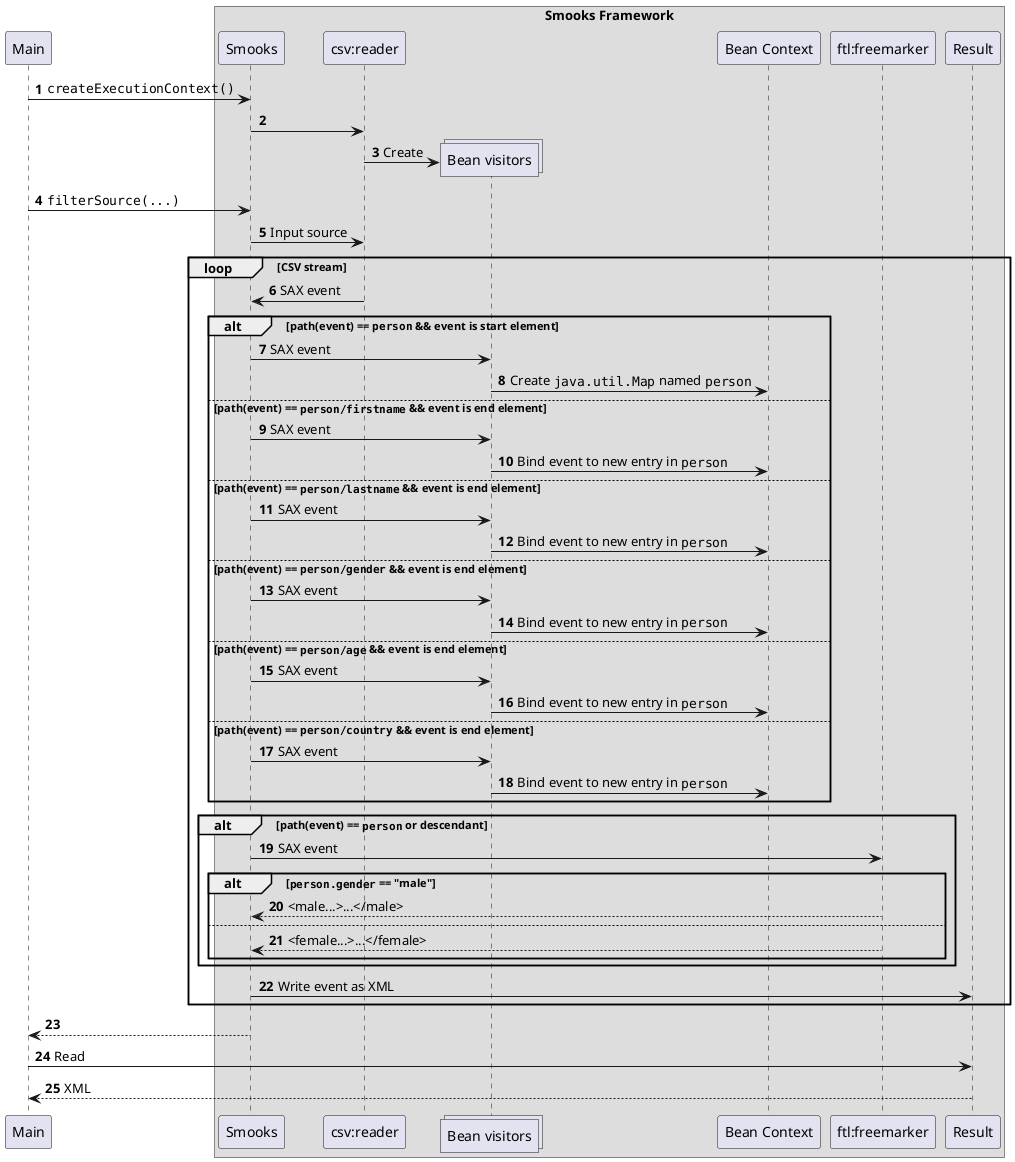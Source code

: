 @startuml
participant Main
box Smooks Framework
participant Smooks
participant "csv:reader"
collections "Bean visitors"
participant "Bean Context"
participant "ftl:freemarker"
participant Result
end box
autonumber

Main -> Smooks : ""createExecutionContext()""
Smooks -> "csv:reader"
create "Bean visitors"
"csv:reader" -> "Bean visitors": Create
Main -> Smooks : ""filterSource(...)""
Smooks -> "csv:reader": Input source
loop CSV stream
    Smooks <- "csv:reader": SAX event
    alt path(event) == ""person"" && event is start element
        Smooks -> "Bean visitors": SAX event
        "Bean visitors" -> "Bean Context": Create ""java.util.Map"" named ""person""
    else path(event) == ""person/firstname"" && event is end element
        Smooks -> "Bean visitors": SAX event
        "Bean visitors" -> "Bean Context": Bind event to new entry in ""person""
    else path(event) == ""person/lastname"" && event is end element
        Smooks -> "Bean visitors": SAX event
        "Bean visitors" -> "Bean Context": Bind event to new entry in ""person""
    else path(event) == ""person/gender"" && event is end element
        Smooks -> "Bean visitors": SAX event
        "Bean visitors" -> "Bean Context": Bind event to new entry in ""person""
    else path(event) == ""person/age"" && event is end element
        Smooks -> "Bean visitors": SAX event
        "Bean visitors" -> "Bean Context": Bind event to new entry in ""person""
    else path(event) == ""person/country"" && event is end element
        Smooks -> "Bean visitors": SAX event
        "Bean visitors" -> "Bean Context": Bind event to new entry in ""person""
    end
    alt path(event) == ""person"" or descendant
        Smooks -> "ftl:freemarker": SAX event
        alt ""person.gender"" == "male"
            "ftl:freemarker" --> Smooks: <male...>...</male>
        else
            "ftl:freemarker" --> Smooks: <female...>...</female>
        end
    end
    Smooks -> Result: Write event as XML
end
Smooks --> Main
Main -> Result: Read
Result --> Main: XML
@enduml
